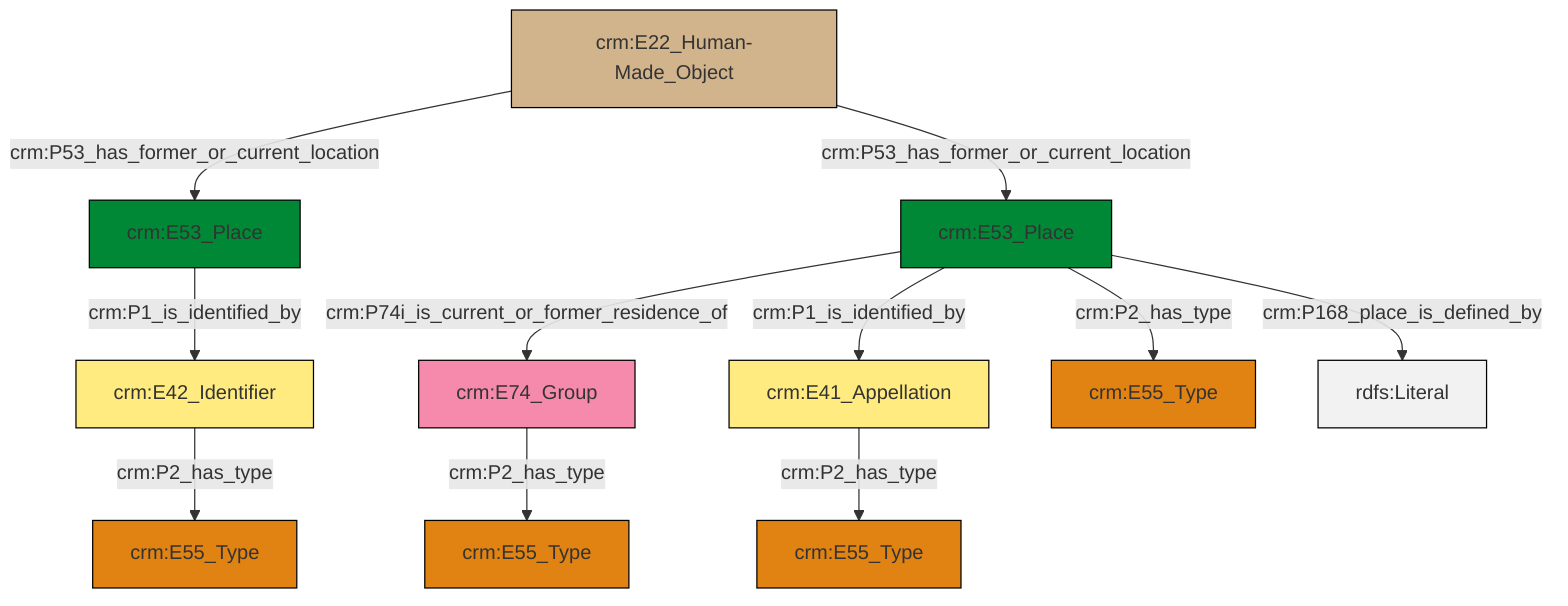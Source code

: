graph TD
classDef Literal fill:#f2f2f2,stroke:#000000;
classDef CRM_Entity fill:#FFFFFF,stroke:#000000;
classDef Temporal_Entity fill:#00C9E6, stroke:#000000;
classDef Type fill:#E18312, stroke:#000000;
classDef Time-Span fill:#2C9C91, stroke:#000000;
classDef Appellation fill:#FFEB7F, stroke:#000000;
classDef Place fill:#008836, stroke:#000000;
classDef Persistent_Item fill:#B266B2, stroke:#000000;
classDef Conceptual_Object fill:#FFD700, stroke:#000000;
classDef Physical_Thing fill:#D2B48C, stroke:#000000;
classDef Actor fill:#f58aad, stroke:#000000;
classDef PC_Classes fill:#4ce600, stroke:#000000;
classDef Multi fill:#cccccc,stroke:#000000;

2["crm:E41_Appellation"]:::Appellation -->|crm:P2_has_type| 3["crm:E55_Type"]:::Type
6["crm:E74_Group"]:::Actor -->|crm:P2_has_type| 7["crm:E55_Type"]:::Type
8["crm:E53_Place"]:::Place -->|crm:P74i_is_current_or_former_residence_of| 6["crm:E74_Group"]:::Actor
0["crm:E42_Identifier"]:::Appellation -->|crm:P2_has_type| 9["crm:E55_Type"]:::Type
8["crm:E53_Place"]:::Place -->|crm:P2_has_type| 17["crm:E55_Type"]:::Type
4["crm:E53_Place"]:::Place -->|crm:P1_is_identified_by| 0["crm:E42_Identifier"]:::Appellation
12["crm:E22_Human-Made_Object"]:::Physical_Thing -->|crm:P53_has_former_or_current_location| 4["crm:E53_Place"]:::Place
8["crm:E53_Place"]:::Place -->|crm:P1_is_identified_by| 2["crm:E41_Appellation"]:::Appellation
12["crm:E22_Human-Made_Object"]:::Physical_Thing -->|crm:P53_has_former_or_current_location| 8["crm:E53_Place"]:::Place
8["crm:E53_Place"]:::Place -->|crm:P168_place_is_defined_by| 23[rdfs:Literal]:::Literal